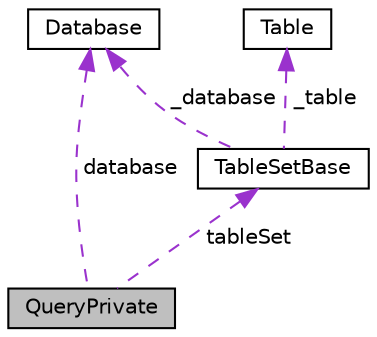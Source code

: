 digraph "QueryPrivate"
{
  edge [fontname="Helvetica",fontsize="10",labelfontname="Helvetica",labelfontsize="10"];
  node [fontname="Helvetica",fontsize="10",shape=record];
  Node1 [label="QueryPrivate",height=0.2,width=0.4,color="black", fillcolor="grey75", style="filled" fontcolor="black"];
  Node2 -> Node1 [dir="back",color="darkorchid3",fontsize="10",style="dashed",label=" database" ,fontname="Helvetica"];
  Node2 [label="Database",height=0.2,width=0.4,color="black", fillcolor="white", style="filled",URL="$class_database.html",tooltip="Database class."];
  Node3 -> Node1 [dir="back",color="darkorchid3",fontsize="10",style="dashed",label=" tableSet" ,fontname="Helvetica"];
  Node3 [label="TableSetBase",height=0.2,width=0.4,color="black", fillcolor="white", style="filled",URL="$class_table_set_base.html"];
  Node4 -> Node3 [dir="back",color="darkorchid3",fontsize="10",style="dashed",label=" _table" ,fontname="Helvetica"];
  Node4 [label="Table",height=0.2,width=0.4,color="black", fillcolor="white", style="filled",URL="$class_table.html"];
  Node2 -> Node3 [dir="back",color="darkorchid3",fontsize="10",style="dashed",label=" _database" ,fontname="Helvetica"];
}
